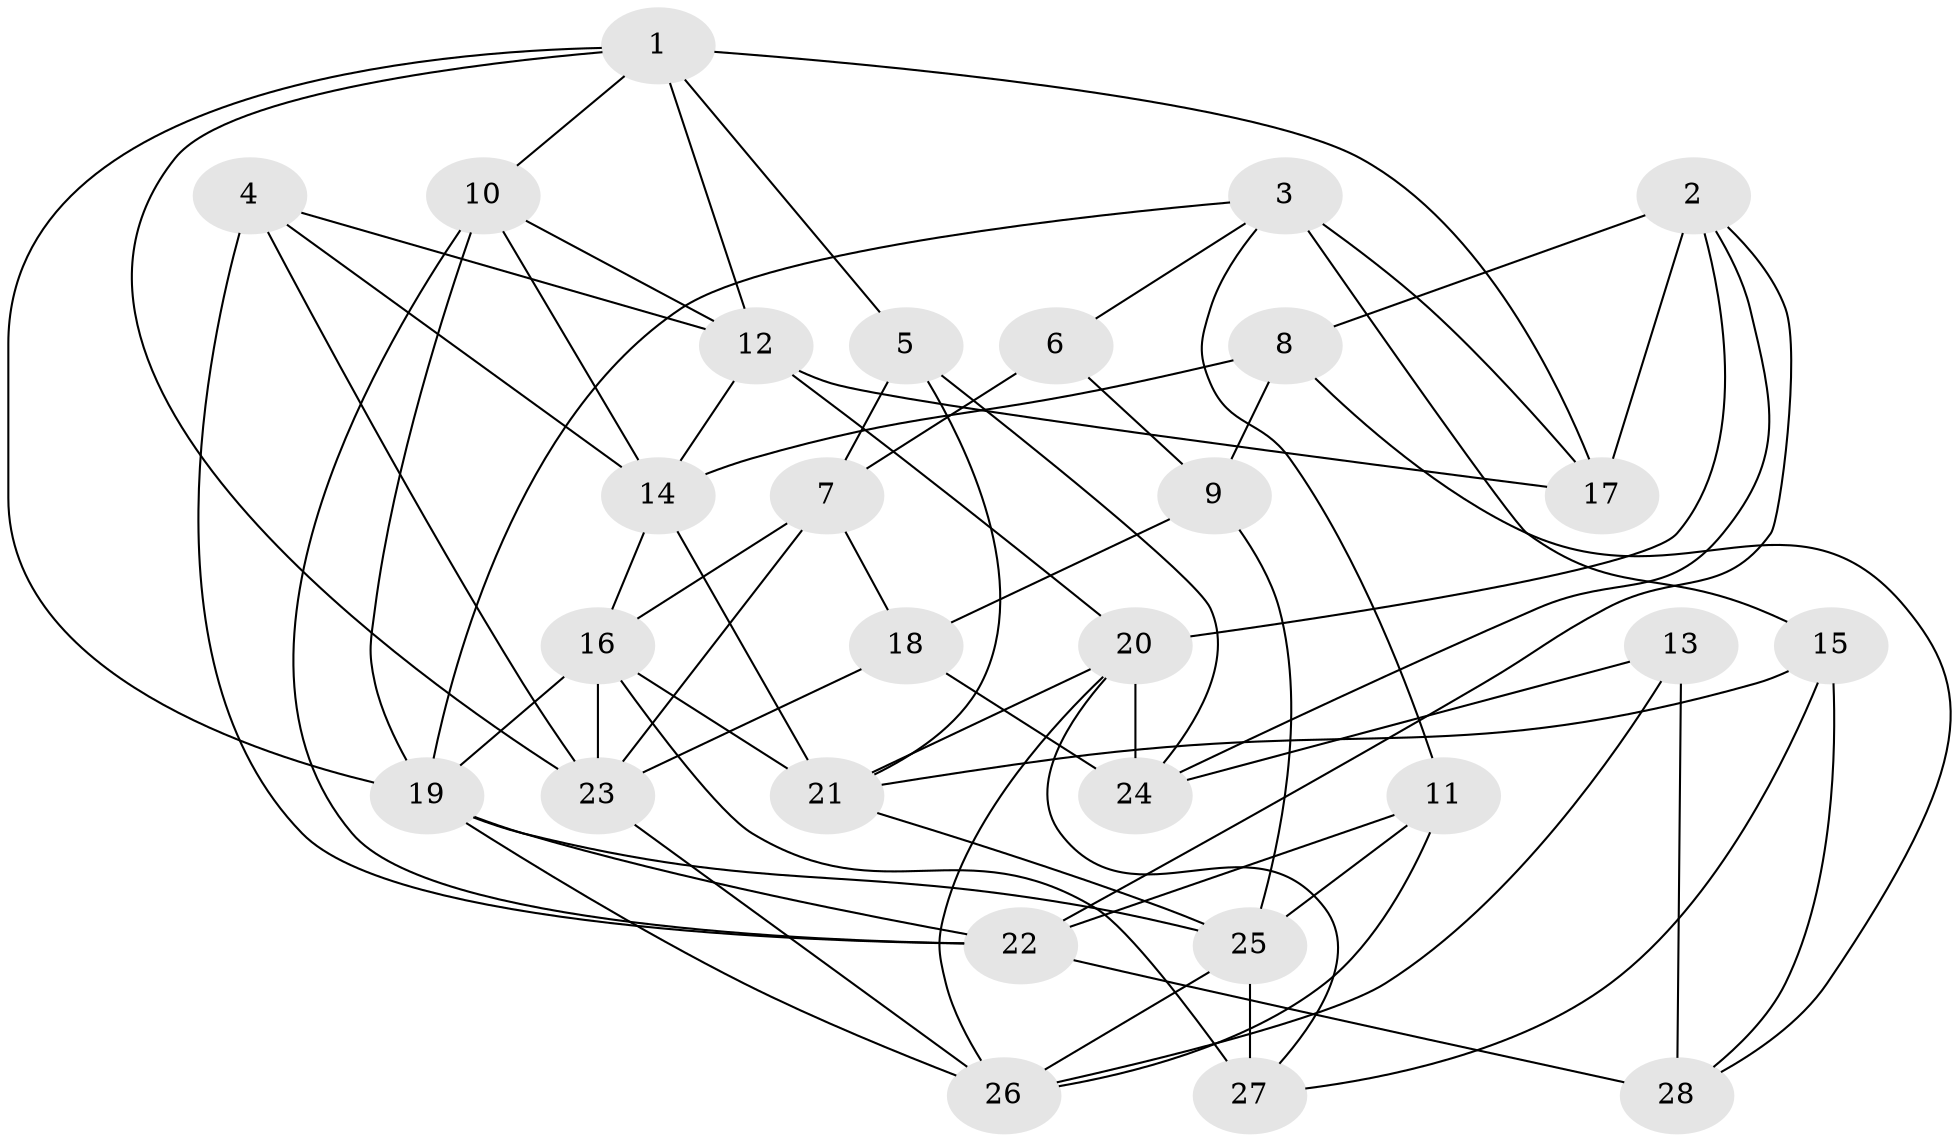 // original degree distribution, {4: 1.0}
// Generated by graph-tools (version 1.1) at 2025/03/03/09/25 03:03:02]
// undirected, 28 vertices, 69 edges
graph export_dot {
graph [start="1"]
  node [color=gray90,style=filled];
  1;
  2;
  3;
  4;
  5;
  6;
  7;
  8;
  9;
  10;
  11;
  12;
  13;
  14;
  15;
  16;
  17;
  18;
  19;
  20;
  21;
  22;
  23;
  24;
  25;
  26;
  27;
  28;
  1 -- 5 [weight=1.0];
  1 -- 10 [weight=1.0];
  1 -- 12 [weight=1.0];
  1 -- 17 [weight=1.0];
  1 -- 19 [weight=1.0];
  1 -- 23 [weight=1.0];
  2 -- 8 [weight=1.0];
  2 -- 17 [weight=2.0];
  2 -- 20 [weight=1.0];
  2 -- 22 [weight=1.0];
  2 -- 24 [weight=1.0];
  3 -- 6 [weight=1.0];
  3 -- 11 [weight=1.0];
  3 -- 15 [weight=1.0];
  3 -- 17 [weight=2.0];
  3 -- 19 [weight=1.0];
  4 -- 12 [weight=1.0];
  4 -- 14 [weight=1.0];
  4 -- 22 [weight=1.0];
  4 -- 23 [weight=1.0];
  5 -- 7 [weight=1.0];
  5 -- 21 [weight=1.0];
  5 -- 24 [weight=1.0];
  6 -- 7 [weight=2.0];
  6 -- 9 [weight=1.0];
  7 -- 16 [weight=1.0];
  7 -- 18 [weight=1.0];
  7 -- 23 [weight=1.0];
  8 -- 9 [weight=1.0];
  8 -- 14 [weight=1.0];
  8 -- 28 [weight=1.0];
  9 -- 18 [weight=2.0];
  9 -- 25 [weight=2.0];
  10 -- 12 [weight=1.0];
  10 -- 14 [weight=1.0];
  10 -- 19 [weight=2.0];
  10 -- 22 [weight=1.0];
  11 -- 22 [weight=2.0];
  11 -- 25 [weight=2.0];
  11 -- 26 [weight=1.0];
  12 -- 14 [weight=1.0];
  12 -- 17 [weight=1.0];
  12 -- 20 [weight=1.0];
  13 -- 24 [weight=1.0];
  13 -- 26 [weight=1.0];
  13 -- 28 [weight=2.0];
  14 -- 16 [weight=1.0];
  14 -- 21 [weight=1.0];
  15 -- 21 [weight=1.0];
  15 -- 27 [weight=1.0];
  15 -- 28 [weight=1.0];
  16 -- 19 [weight=1.0];
  16 -- 21 [weight=1.0];
  16 -- 23 [weight=1.0];
  16 -- 27 [weight=1.0];
  18 -- 23 [weight=1.0];
  18 -- 24 [weight=2.0];
  19 -- 22 [weight=1.0];
  19 -- 25 [weight=1.0];
  19 -- 26 [weight=1.0];
  20 -- 21 [weight=1.0];
  20 -- 24 [weight=1.0];
  20 -- 26 [weight=1.0];
  20 -- 27 [weight=1.0];
  21 -- 25 [weight=1.0];
  22 -- 28 [weight=2.0];
  23 -- 26 [weight=1.0];
  25 -- 26 [weight=1.0];
  25 -- 27 [weight=3.0];
}
